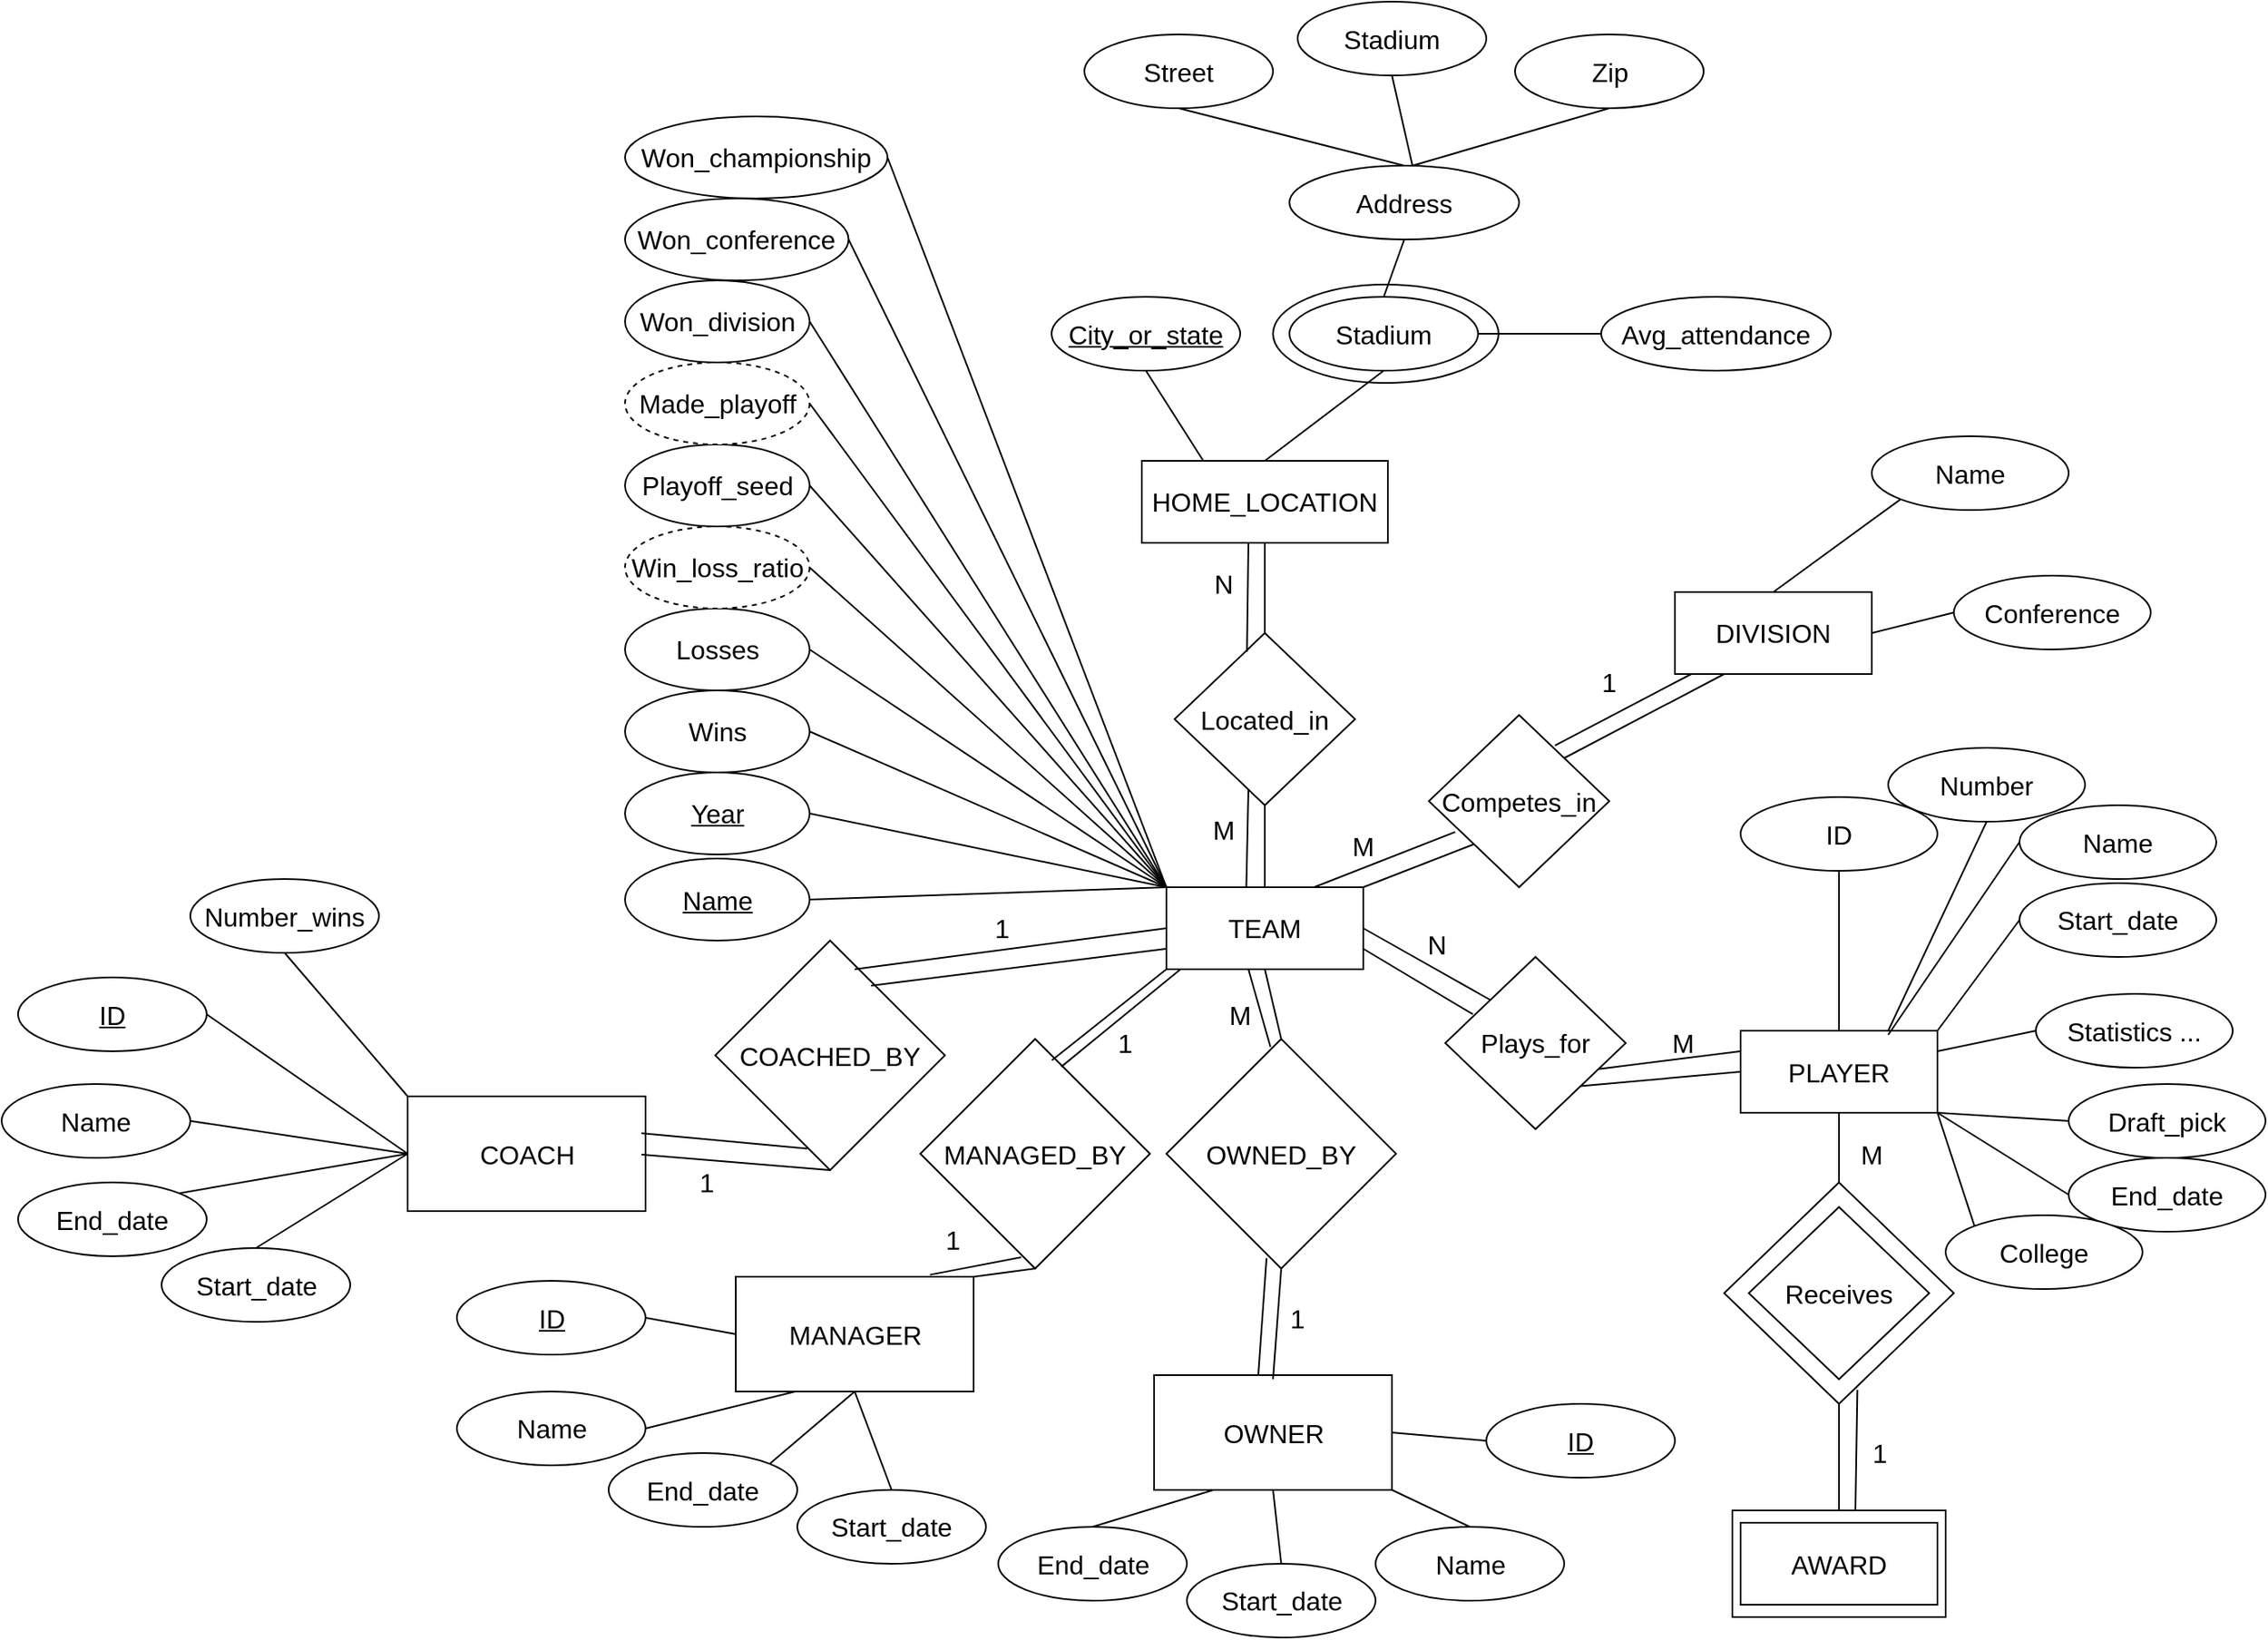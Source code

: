 <mxfile version="20.3.7" type="device"><diagram id="n9KQt6kkjrG5HjDPY_oK" name="Page-1"><mxGraphModel dx="2272" dy="1878" grid="1" gridSize="10" guides="1" tooltips="1" connect="1" arrows="1" fold="1" page="1" pageScale="1" pageWidth="850" pageHeight="1100" math="0" shadow="0"><root><mxCell id="0"/><mxCell id="1" parent="0"/><mxCell id="pK3gkvbiueadR3NNzkU--126" value="" style="ellipse;whiteSpace=wrap;html=1;fontSize=16;" vertex="1" parent="1"><mxGeometry x="355" y="-127.5" width="137.5" height="60" as="geometry"/></mxCell><mxCell id="pK3gkvbiueadR3NNzkU--79" value="MANAGER" style="rounded=0;whiteSpace=wrap;html=1;fontSize=16;" vertex="1" parent="1"><mxGeometry x="27.5" y="477.5" width="145" height="70" as="geometry"/></mxCell><mxCell id="pK3gkvbiueadR3NNzkU--80" value="COACH" style="rounded=0;whiteSpace=wrap;html=1;fontSize=16;" vertex="1" parent="1"><mxGeometry x="-172.5" y="367.5" width="145" height="70" as="geometry"/></mxCell><mxCell id="pK3gkvbiueadR3NNzkU--78" value="COACHED_BY" style="rhombus;whiteSpace=wrap;html=1;fontSize=16;" vertex="1" parent="1"><mxGeometry x="15" y="272.5" width="140" height="140" as="geometry"/></mxCell><mxCell id="pK3gkvbiueadR3NNzkU--77" value="MANAGED_BY" style="rhombus;whiteSpace=wrap;html=1;fontSize=16;" vertex="1" parent="1"><mxGeometry x="140" y="332.5" width="140" height="140" as="geometry"/></mxCell><mxCell id="pK3gkvbiueadR3NNzkU--76" value="OWNED_BY" style="rhombus;whiteSpace=wrap;html=1;fontSize=16;" vertex="1" parent="1"><mxGeometry x="290" y="332.5" width="140" height="140" as="geometry"/></mxCell><mxCell id="pK3gkvbiueadR3NNzkU--75" value="OWNER" style="rounded=0;whiteSpace=wrap;html=1;fontSize=16;" vertex="1" parent="1"><mxGeometry x="282.5" y="537.5" width="145" height="70" as="geometry"/></mxCell><mxCell id="pK3gkvbiueadR3NNzkU--24" value="" style="rounded=0;whiteSpace=wrap;html=1;fontSize=16;" vertex="1" parent="1"><mxGeometry x="635" y="620" width="130" height="65" as="geometry"/></mxCell><mxCell id="pK3gkvbiueadR3NNzkU--23" value="" style="rhombus;whiteSpace=wrap;html=1;fontSize=16;" vertex="1" parent="1"><mxGeometry x="630" y="420" width="140" height="135" as="geometry"/></mxCell><mxCell id="pK3gkvbiueadR3NNzkU--1" value="&lt;font style=&quot;font-size: 16px;&quot;&gt;TEAM&lt;/font&gt;" style="rounded=0;whiteSpace=wrap;html=1;" vertex="1" parent="1"><mxGeometry x="290" y="240" width="120" height="50" as="geometry"/></mxCell><mxCell id="pK3gkvbiueadR3NNzkU--6" value="&lt;font style=&quot;font-size: 16px;&quot;&gt;HOME_LOCATION&lt;br&gt;&lt;/font&gt;" style="rounded=0;whiteSpace=wrap;html=1;" vertex="1" parent="1"><mxGeometry x="275" y="-20" width="150" height="50" as="geometry"/></mxCell><mxCell id="pK3gkvbiueadR3NNzkU--9" value="&lt;font style=&quot;font-size: 16px;&quot;&gt;DIVISION&lt;/font&gt;" style="rounded=0;whiteSpace=wrap;html=1;" vertex="1" parent="1"><mxGeometry x="600" y="60" width="120" height="50" as="geometry"/></mxCell><mxCell id="pK3gkvbiueadR3NNzkU--10" value="&lt;font style=&quot;font-size: 16px;&quot;&gt;PLAYER&lt;/font&gt;" style="rounded=0;whiteSpace=wrap;html=1;" vertex="1" parent="1"><mxGeometry x="640" y="327.5" width="120" height="50" as="geometry"/></mxCell><mxCell id="pK3gkvbiueadR3NNzkU--14" value="Located_in" style="rhombus;whiteSpace=wrap;html=1;fontSize=16;" vertex="1" parent="1"><mxGeometry x="295" y="85" width="110" height="105" as="geometry"/></mxCell><mxCell id="pK3gkvbiueadR3NNzkU--15" value="Competes_in" style="rhombus;whiteSpace=wrap;html=1;fontSize=16;" vertex="1" parent="1"><mxGeometry x="450" y="135" width="110" height="105" as="geometry"/></mxCell><mxCell id="pK3gkvbiueadR3NNzkU--16" value="Plays_for" style="rhombus;whiteSpace=wrap;html=1;fontSize=16;" vertex="1" parent="1"><mxGeometry x="460" y="282.5" width="110" height="105" as="geometry"/></mxCell><mxCell id="pK3gkvbiueadR3NNzkU--18" value="&lt;font style=&quot;font-size: 16px;&quot;&gt;AWARD&lt;/font&gt;" style="rounded=0;whiteSpace=wrap;html=1;" vertex="1" parent="1"><mxGeometry x="640" y="627.5" width="120" height="50" as="geometry"/></mxCell><mxCell id="pK3gkvbiueadR3NNzkU--22" value="Receives" style="rhombus;whiteSpace=wrap;html=1;fontSize=16;" vertex="1" parent="1"><mxGeometry x="645" y="435" width="110" height="105" as="geometry"/></mxCell><mxCell id="pK3gkvbiueadR3NNzkU--25" value="" style="endArrow=none;html=1;rounded=0;fontSize=16;entryX=0.5;entryY=1;entryDx=0;entryDy=0;exitX=0.5;exitY=0;exitDx=0;exitDy=0;" edge="1" parent="1" source="pK3gkvbiueadR3NNzkU--1" target="pK3gkvbiueadR3NNzkU--14"><mxGeometry width="50" height="50" relative="1" as="geometry"><mxPoint x="230" y="290" as="sourcePoint"/><mxPoint x="280" y="240" as="targetPoint"/></mxGeometry></mxCell><mxCell id="pK3gkvbiueadR3NNzkU--26" value="" style="endArrow=none;html=1;rounded=0;fontSize=16;entryX=0.5;entryY=1;entryDx=0;entryDy=0;exitX=0.5;exitY=0;exitDx=0;exitDy=0;" edge="1" parent="1" source="pK3gkvbiueadR3NNzkU--14" target="pK3gkvbiueadR3NNzkU--6"><mxGeometry width="50" height="50" relative="1" as="geometry"><mxPoint x="230" y="290" as="sourcePoint"/><mxPoint x="280" y="240" as="targetPoint"/></mxGeometry></mxCell><mxCell id="pK3gkvbiueadR3NNzkU--27" value="" style="endArrow=none;html=1;rounded=0;fontSize=16;exitX=0.406;exitY=0.005;exitDx=0;exitDy=0;exitPerimeter=0;" edge="1" parent="1" source="pK3gkvbiueadR3NNzkU--1"><mxGeometry width="50" height="50" relative="1" as="geometry"><mxPoint x="290" y="230" as="sourcePoint"/><mxPoint x="340" y="180" as="targetPoint"/></mxGeometry></mxCell><mxCell id="pK3gkvbiueadR3NNzkU--29" value="" style="endArrow=none;html=1;rounded=0;fontSize=16;exitX=0.401;exitY=0.108;exitDx=0;exitDy=0;exitPerimeter=0;" edge="1" parent="1" source="pK3gkvbiueadR3NNzkU--14"><mxGeometry width="50" height="50" relative="1" as="geometry"><mxPoint x="290" y="80" as="sourcePoint"/><mxPoint x="340" y="30" as="targetPoint"/></mxGeometry></mxCell><mxCell id="pK3gkvbiueadR3NNzkU--30" value="" style="endArrow=none;html=1;rounded=0;fontSize=16;entryX=0.5;entryY=1;entryDx=0;entryDy=0;exitX=0.5;exitY=0;exitDx=0;exitDy=0;" edge="1" parent="1" source="pK3gkvbiueadR3NNzkU--76" target="pK3gkvbiueadR3NNzkU--1"><mxGeometry width="50" height="50" relative="1" as="geometry"><mxPoint x="310" y="320" as="sourcePoint"/><mxPoint x="400" y="280" as="targetPoint"/></mxGeometry></mxCell><mxCell id="pK3gkvbiueadR3NNzkU--31" value="" style="endArrow=none;html=1;rounded=0;fontSize=16;entryX=0.5;entryY=1;entryDx=0;entryDy=0;" edge="1" parent="1" target="pK3gkvbiueadR3NNzkU--76"><mxGeometry width="50" height="50" relative="1" as="geometry"><mxPoint x="355" y="540" as="sourcePoint"/><mxPoint x="460" y="520" as="targetPoint"/></mxGeometry></mxCell><mxCell id="pK3gkvbiueadR3NNzkU--32" value="M" style="text;html=1;strokeColor=none;fillColor=none;align=center;verticalAlign=middle;whiteSpace=wrap;rounded=0;fontSize=16;" vertex="1" parent="1"><mxGeometry x="295" y="190" width="60" height="30" as="geometry"/></mxCell><mxCell id="pK3gkvbiueadR3NNzkU--33" value="N" style="text;html=1;strokeColor=none;fillColor=none;align=center;verticalAlign=middle;whiteSpace=wrap;rounded=0;fontSize=16;" vertex="1" parent="1"><mxGeometry x="295" y="40" width="60" height="30" as="geometry"/></mxCell><mxCell id="pK3gkvbiueadR3NNzkU--34" value="" style="endArrow=none;html=1;rounded=0;fontSize=16;exitX=0.453;exitY=0.035;exitDx=0;exitDy=0;exitPerimeter=0;" edge="1" parent="1" source="pK3gkvbiueadR3NNzkU--76"><mxGeometry width="50" height="50" relative="1" as="geometry"><mxPoint x="350" y="360" as="sourcePoint"/><mxPoint x="340" y="290" as="targetPoint"/></mxGeometry></mxCell><mxCell id="pK3gkvbiueadR3NNzkU--35" value="" style="endArrow=none;html=1;rounded=0;fontSize=16;exitX=0.438;exitY=-0.001;exitDx=0;exitDy=0;exitPerimeter=0;entryX=0.436;entryY=0.955;entryDx=0;entryDy=0;entryPerimeter=0;" edge="1" parent="1" source="pK3gkvbiueadR3NNzkU--75" target="pK3gkvbiueadR3NNzkU--76"><mxGeometry width="50" height="50" relative="1" as="geometry"><mxPoint x="310" y="360" as="sourcePoint"/><mxPoint x="360" y="310" as="targetPoint"/></mxGeometry></mxCell><mxCell id="pK3gkvbiueadR3NNzkU--36" value="1" style="text;html=1;strokeColor=none;fillColor=none;align=center;verticalAlign=middle;whiteSpace=wrap;rounded=0;fontSize=16;" vertex="1" parent="1"><mxGeometry x="340" y="487.5" width="60" height="30" as="geometry"/></mxCell><mxCell id="pK3gkvbiueadR3NNzkU--37" value="M" style="text;html=1;strokeColor=none;fillColor=none;align=center;verticalAlign=middle;whiteSpace=wrap;rounded=0;fontSize=16;" vertex="1" parent="1"><mxGeometry x="305" y="302.5" width="60" height="30" as="geometry"/></mxCell><mxCell id="pK3gkvbiueadR3NNzkU--38" value="" style="endArrow=none;html=1;rounded=0;fontSize=16;entryX=0;entryY=1;entryDx=0;entryDy=0;exitX=0.573;exitY=0.093;exitDx=0;exitDy=0;exitPerimeter=0;" edge="1" parent="1" source="pK3gkvbiueadR3NNzkU--77" target="pK3gkvbiueadR3NNzkU--1"><mxGeometry width="50" height="50" relative="1" as="geometry"><mxPoint x="230" y="340" as="sourcePoint"/><mxPoint x="350" y="310" as="targetPoint"/></mxGeometry></mxCell><mxCell id="pK3gkvbiueadR3NNzkU--39" value="" style="endArrow=none;html=1;rounded=0;fontSize=16;entryX=0.5;entryY=1;entryDx=0;entryDy=0;exitX=1;exitY=0;exitDx=0;exitDy=0;" edge="1" parent="1" source="pK3gkvbiueadR3NNzkU--79" target="pK3gkvbiueadR3NNzkU--77"><mxGeometry width="50" height="50" relative="1" as="geometry"><mxPoint x="160" y="480" as="sourcePoint"/><mxPoint x="340" y="310" as="targetPoint"/></mxGeometry></mxCell><mxCell id="pK3gkvbiueadR3NNzkU--40" value="" style="endArrow=none;html=1;rounded=0;fontSize=16;exitX=0.885;exitY=-0.017;exitDx=0;exitDy=0;exitPerimeter=0;entryX=0.439;entryY=0.951;entryDx=0;entryDy=0;entryPerimeter=0;" edge="1" parent="1" target="pK3gkvbiueadR3NNzkU--77"><mxGeometry width="50" height="50" relative="1" as="geometry"><mxPoint x="145.825" y="476.31" as="sourcePoint"/><mxPoint x="340" y="310" as="targetPoint"/></mxGeometry></mxCell><mxCell id="pK3gkvbiueadR3NNzkU--42" value="1" style="text;html=1;strokeColor=none;fillColor=none;align=center;verticalAlign=middle;whiteSpace=wrap;rounded=0;fontSize=16;" vertex="1" parent="1"><mxGeometry x="130" y="440" width="60" height="30" as="geometry"/></mxCell><mxCell id="pK3gkvbiueadR3NNzkU--43" value="1" style="text;html=1;strokeColor=none;fillColor=none;align=center;verticalAlign=middle;whiteSpace=wrap;rounded=0;fontSize=16;" vertex="1" parent="1"><mxGeometry x="235" y="320" width="60" height="30" as="geometry"/></mxCell><mxCell id="pK3gkvbiueadR3NNzkU--45" value="" style="endArrow=none;html=1;rounded=0;fontSize=16;entryX=0;entryY=0.5;entryDx=0;entryDy=0;" edge="1" parent="1" target="pK3gkvbiueadR3NNzkU--1"><mxGeometry width="50" height="50" relative="1" as="geometry"><mxPoint x="100" y="290" as="sourcePoint"/><mxPoint x="350" y="310" as="targetPoint"/></mxGeometry></mxCell><mxCell id="pK3gkvbiueadR3NNzkU--46" value="" style="endArrow=none;html=1;rounded=0;fontSize=16;entryX=0.5;entryY=1;entryDx=0;entryDy=0;" edge="1" parent="1" target="pK3gkvbiueadR3NNzkU--78"><mxGeometry width="50" height="50" relative="1" as="geometry"><mxPoint x="-30" y="403" as="sourcePoint"/><mxPoint x="350" y="310" as="targetPoint"/></mxGeometry></mxCell><mxCell id="pK3gkvbiueadR3NNzkU--47" value="1" style="text;html=1;strokeColor=none;fillColor=none;align=center;verticalAlign=middle;whiteSpace=wrap;rounded=0;fontSize=16;" vertex="1" parent="1"><mxGeometry x="160" y="250" width="60" height="30" as="geometry"/></mxCell><mxCell id="pK3gkvbiueadR3NNzkU--48" value="1" style="text;html=1;strokeColor=none;fillColor=none;align=center;verticalAlign=middle;whiteSpace=wrap;rounded=0;fontSize=16;" vertex="1" parent="1"><mxGeometry x="-20" y="405" width="60" height="30" as="geometry"/></mxCell><mxCell id="pK3gkvbiueadR3NNzkU--49" value="" style="endArrow=none;html=1;rounded=0;fontSize=16;entryX=0.401;entryY=0.906;entryDx=0;entryDy=0;entryPerimeter=0;" edge="1" parent="1" target="pK3gkvbiueadR3NNzkU--78"><mxGeometry width="50" height="50" relative="1" as="geometry"><mxPoint x="-30" y="390" as="sourcePoint"/><mxPoint x="350" y="310" as="targetPoint"/></mxGeometry></mxCell><mxCell id="pK3gkvbiueadR3NNzkU--50" value="" style="endArrow=none;html=1;rounded=0;fontSize=16;entryX=0;entryY=0.75;entryDx=0;entryDy=0;" edge="1" parent="1" target="pK3gkvbiueadR3NNzkU--1"><mxGeometry width="50" height="50" relative="1" as="geometry"><mxPoint x="110" y="300" as="sourcePoint"/><mxPoint x="350" y="310" as="targetPoint"/></mxGeometry></mxCell><mxCell id="pK3gkvbiueadR3NNzkU--51" value="" style="endArrow=none;html=1;rounded=0;fontSize=16;exitX=0.614;exitY=0.121;exitDx=0;exitDy=0;exitPerimeter=0;entryX=0.072;entryY=0.999;entryDx=0;entryDy=0;entryPerimeter=0;" edge="1" parent="1" source="pK3gkvbiueadR3NNzkU--77" target="pK3gkvbiueadR3NNzkU--1"><mxGeometry width="50" height="50" relative="1" as="geometry"><mxPoint x="290" y="340" as="sourcePoint"/><mxPoint x="340" y="290" as="targetPoint"/></mxGeometry></mxCell><mxCell id="pK3gkvbiueadR3NNzkU--53" value="" style="endArrow=none;html=1;rounded=0;fontSize=16;entryX=0;entryY=0;entryDx=0;entryDy=0;exitX=1;exitY=0.5;exitDx=0;exitDy=0;" edge="1" parent="1" source="pK3gkvbiueadR3NNzkU--1" target="pK3gkvbiueadR3NNzkU--16"><mxGeometry width="50" height="50" relative="1" as="geometry"><mxPoint x="380" y="280" as="sourcePoint"/><mxPoint x="430" y="230" as="targetPoint"/></mxGeometry></mxCell><mxCell id="pK3gkvbiueadR3NNzkU--54" value="" style="endArrow=none;html=1;rounded=0;fontSize=16;entryX=0;entryY=0.5;entryDx=0;entryDy=0;exitX=1;exitY=1;exitDx=0;exitDy=0;" edge="1" parent="1" source="pK3gkvbiueadR3NNzkU--16" target="pK3gkvbiueadR3NNzkU--10"><mxGeometry width="50" height="50" relative="1" as="geometry"><mxPoint x="380" y="280" as="sourcePoint"/><mxPoint x="430" y="230" as="targetPoint"/></mxGeometry></mxCell><mxCell id="pK3gkvbiueadR3NNzkU--55" value="" style="endArrow=none;html=1;rounded=0;fontSize=16;entryX=0;entryY=0.25;entryDx=0;entryDy=0;exitX=0.849;exitY=0.651;exitDx=0;exitDy=0;exitPerimeter=0;" edge="1" parent="1" source="pK3gkvbiueadR3NNzkU--16" target="pK3gkvbiueadR3NNzkU--10"><mxGeometry width="50" height="50" relative="1" as="geometry"><mxPoint x="380" y="280" as="sourcePoint"/><mxPoint x="430" y="230" as="targetPoint"/></mxGeometry></mxCell><mxCell id="pK3gkvbiueadR3NNzkU--56" value="" style="endArrow=none;html=1;rounded=0;fontSize=16;entryX=0.153;entryY=0.333;entryDx=0;entryDy=0;entryPerimeter=0;exitX=1;exitY=0.75;exitDx=0;exitDy=0;" edge="1" parent="1" source="pK3gkvbiueadR3NNzkU--1" target="pK3gkvbiueadR3NNzkU--16"><mxGeometry width="50" height="50" relative="1" as="geometry"><mxPoint x="390" y="320" as="sourcePoint"/><mxPoint x="440" y="270" as="targetPoint"/></mxGeometry></mxCell><mxCell id="pK3gkvbiueadR3NNzkU--57" value="M" style="text;html=1;strokeColor=none;fillColor=none;align=center;verticalAlign=middle;whiteSpace=wrap;rounded=0;fontSize=16;" vertex="1" parent="1"><mxGeometry x="575" y="320" width="60" height="30" as="geometry"/></mxCell><mxCell id="pK3gkvbiueadR3NNzkU--58" value="N" style="text;html=1;strokeColor=none;fillColor=none;align=center;verticalAlign=middle;whiteSpace=wrap;rounded=0;fontSize=16;" vertex="1" parent="1"><mxGeometry x="425" y="260" width="60" height="30" as="geometry"/></mxCell><mxCell id="pK3gkvbiueadR3NNzkU--59" value="" style="endArrow=none;html=1;rounded=0;fontSize=16;entryX=0;entryY=1;entryDx=0;entryDy=0;exitX=1;exitY=0;exitDx=0;exitDy=0;" edge="1" parent="1" source="pK3gkvbiueadR3NNzkU--1" target="pK3gkvbiueadR3NNzkU--15"><mxGeometry width="50" height="50" relative="1" as="geometry"><mxPoint x="390" y="320" as="sourcePoint"/><mxPoint x="440" y="270" as="targetPoint"/></mxGeometry></mxCell><mxCell id="pK3gkvbiueadR3NNzkU--60" value="" style="endArrow=none;html=1;rounded=0;fontSize=16;entryX=0.146;entryY=0.679;entryDx=0;entryDy=0;entryPerimeter=0;exitX=0.75;exitY=0;exitDx=0;exitDy=0;" edge="1" parent="1" source="pK3gkvbiueadR3NNzkU--1" target="pK3gkvbiueadR3NNzkU--15"><mxGeometry width="50" height="50" relative="1" as="geometry"><mxPoint x="390" y="320" as="sourcePoint"/><mxPoint x="440" y="270" as="targetPoint"/></mxGeometry></mxCell><mxCell id="pK3gkvbiueadR3NNzkU--61" value="" style="endArrow=none;html=1;rounded=0;fontSize=16;entryX=0.25;entryY=1;entryDx=0;entryDy=0;exitX=1;exitY=0;exitDx=0;exitDy=0;" edge="1" parent="1" source="pK3gkvbiueadR3NNzkU--15" target="pK3gkvbiueadR3NNzkU--9"><mxGeometry width="50" height="50" relative="1" as="geometry"><mxPoint x="390" y="320" as="sourcePoint"/><mxPoint x="440" y="270" as="targetPoint"/></mxGeometry></mxCell><mxCell id="pK3gkvbiueadR3NNzkU--62" value="" style="endArrow=none;html=1;rounded=0;fontSize=16;exitX=0.699;exitY=0.177;exitDx=0;exitDy=0;exitPerimeter=0;" edge="1" parent="1" source="pK3gkvbiueadR3NNzkU--15"><mxGeometry width="50" height="50" relative="1" as="geometry"><mxPoint x="520" y="150" as="sourcePoint"/><mxPoint x="610" y="110" as="targetPoint"/></mxGeometry></mxCell><mxCell id="pK3gkvbiueadR3NNzkU--63" value="" style="endArrow=none;html=1;rounded=0;fontSize=16;entryX=0.5;entryY=0;entryDx=0;entryDy=0;exitX=0.5;exitY=1;exitDx=0;exitDy=0;" edge="1" parent="1" source="pK3gkvbiueadR3NNzkU--23" target="pK3gkvbiueadR3NNzkU--24"><mxGeometry width="50" height="50" relative="1" as="geometry"><mxPoint x="350" y="350" as="sourcePoint"/><mxPoint x="400" y="300" as="targetPoint"/></mxGeometry></mxCell><mxCell id="pK3gkvbiueadR3NNzkU--64" value="" style="endArrow=none;html=1;rounded=0;fontSize=16;entryX=0.5;entryY=0;entryDx=0;entryDy=0;exitX=0.58;exitY=0.937;exitDx=0;exitDy=0;exitPerimeter=0;" edge="1" parent="1" source="pK3gkvbiueadR3NNzkU--23"><mxGeometry width="50" height="50" relative="1" as="geometry"><mxPoint x="710" y="555" as="sourcePoint"/><mxPoint x="710" y="620" as="targetPoint"/></mxGeometry></mxCell><mxCell id="pK3gkvbiueadR3NNzkU--65" value="" style="endArrow=none;html=1;rounded=0;fontSize=16;entryX=0.5;entryY=1;entryDx=0;entryDy=0;exitX=0.5;exitY=0;exitDx=0;exitDy=0;" edge="1" parent="1" source="pK3gkvbiueadR3NNzkU--23" target="pK3gkvbiueadR3NNzkU--10"><mxGeometry width="50" height="50" relative="1" as="geometry"><mxPoint x="510" y="470" as="sourcePoint"/><mxPoint x="560" y="420" as="targetPoint"/></mxGeometry></mxCell><mxCell id="pK3gkvbiueadR3NNzkU--67" value="1" style="text;html=1;strokeColor=none;fillColor=none;align=center;verticalAlign=middle;whiteSpace=wrap;rounded=0;fontSize=16;" vertex="1" parent="1"><mxGeometry x="530" y="100" width="60" height="30" as="geometry"/></mxCell><mxCell id="pK3gkvbiueadR3NNzkU--69" value="M" style="text;html=1;strokeColor=none;fillColor=none;align=center;verticalAlign=middle;whiteSpace=wrap;rounded=0;fontSize=16;" vertex="1" parent="1"><mxGeometry x="380" y="200" width="60" height="30" as="geometry"/></mxCell><mxCell id="pK3gkvbiueadR3NNzkU--70" value="M" style="text;html=1;strokeColor=none;fillColor=none;align=center;verticalAlign=middle;whiteSpace=wrap;rounded=0;fontSize=16;" vertex="1" parent="1"><mxGeometry x="690" y="387.5" width="60" height="30" as="geometry"/></mxCell><mxCell id="pK3gkvbiueadR3NNzkU--71" value="1" style="text;html=1;strokeColor=none;fillColor=none;align=center;verticalAlign=middle;whiteSpace=wrap;rounded=0;fontSize=16;" vertex="1" parent="1"><mxGeometry x="695" y="570" width="60" height="30" as="geometry"/></mxCell><mxCell id="pK3gkvbiueadR3NNzkU--72" value="Name" style="ellipse;whiteSpace=wrap;html=1;fontSize=16;" vertex="1" parent="1"><mxGeometry x="417.5" y="630" width="115" height="45" as="geometry"/></mxCell><mxCell id="pK3gkvbiueadR3NNzkU--73" value="Start_date" style="ellipse;whiteSpace=wrap;html=1;fontSize=16;" vertex="1" parent="1"><mxGeometry x="302.5" y="652.5" width="115" height="45" as="geometry"/></mxCell><mxCell id="pK3gkvbiueadR3NNzkU--74" value="End_date" style="ellipse;whiteSpace=wrap;html=1;fontSize=16;" vertex="1" parent="1"><mxGeometry x="187.5" y="630" width="115" height="45" as="geometry"/></mxCell><mxCell id="pK3gkvbiueadR3NNzkU--81" value="" style="endArrow=none;html=1;rounded=0;fontSize=16;exitX=0.5;exitY=0;exitDx=0;exitDy=0;entryX=1;entryY=1;entryDx=0;entryDy=0;" edge="1" parent="1" source="pK3gkvbiueadR3NNzkU--72" target="pK3gkvbiueadR3NNzkU--75"><mxGeometry width="50" height="50" relative="1" as="geometry"><mxPoint x="230" y="380" as="sourcePoint"/><mxPoint x="280" y="330" as="targetPoint"/></mxGeometry></mxCell><mxCell id="pK3gkvbiueadR3NNzkU--82" value="" style="endArrow=none;html=1;rounded=0;fontSize=16;entryX=0.5;entryY=0;entryDx=0;entryDy=0;exitX=0.5;exitY=1;exitDx=0;exitDy=0;" edge="1" parent="1" source="pK3gkvbiueadR3NNzkU--75" target="pK3gkvbiueadR3NNzkU--73"><mxGeometry width="50" height="50" relative="1" as="geometry"><mxPoint x="230" y="380" as="sourcePoint"/><mxPoint x="280" y="330" as="targetPoint"/></mxGeometry></mxCell><mxCell id="pK3gkvbiueadR3NNzkU--83" value="" style="endArrow=none;html=1;rounded=0;fontSize=16;exitX=0.5;exitY=0;exitDx=0;exitDy=0;entryX=0.25;entryY=1;entryDx=0;entryDy=0;" edge="1" parent="1" source="pK3gkvbiueadR3NNzkU--74" target="pK3gkvbiueadR3NNzkU--75"><mxGeometry width="50" height="50" relative="1" as="geometry"><mxPoint x="230" y="380" as="sourcePoint"/><mxPoint x="280" y="330" as="targetPoint"/></mxGeometry></mxCell><mxCell id="pK3gkvbiueadR3NNzkU--88" value="Name" style="ellipse;whiteSpace=wrap;html=1;fontSize=16;" vertex="1" parent="1"><mxGeometry x="-142.5" y="547.5" width="115" height="45" as="geometry"/></mxCell><mxCell id="pK3gkvbiueadR3NNzkU--90" value="Start_date" style="ellipse;whiteSpace=wrap;html=1;fontSize=16;" vertex="1" parent="1"><mxGeometry x="65" y="607.5" width="115" height="45" as="geometry"/></mxCell><mxCell id="pK3gkvbiueadR3NNzkU--91" value="End_date" style="ellipse;whiteSpace=wrap;html=1;fontSize=16;" vertex="1" parent="1"><mxGeometry x="-50" y="585" width="115" height="45" as="geometry"/></mxCell><mxCell id="pK3gkvbiueadR3NNzkU--92" value="" style="endArrow=none;html=1;rounded=0;fontSize=16;exitX=0.5;exitY=0;exitDx=0;exitDy=0;entryX=0.5;entryY=1;entryDx=0;entryDy=0;" edge="1" parent="1" source="pK3gkvbiueadR3NNzkU--90" target="pK3gkvbiueadR3NNzkU--79"><mxGeometry width="50" height="50" relative="1" as="geometry"><mxPoint x="130" y="460" as="sourcePoint"/><mxPoint x="180" y="410" as="targetPoint"/></mxGeometry></mxCell><mxCell id="pK3gkvbiueadR3NNzkU--93" value="" style="endArrow=none;html=1;rounded=0;fontSize=16;exitX=0.5;exitY=1;exitDx=0;exitDy=0;entryX=1;entryY=0;entryDx=0;entryDy=0;" edge="1" parent="1" source="pK3gkvbiueadR3NNzkU--79" target="pK3gkvbiueadR3NNzkU--91"><mxGeometry width="50" height="50" relative="1" as="geometry"><mxPoint x="132.5" y="617.5" as="sourcePoint"/><mxPoint x="110" y="557.5" as="targetPoint"/></mxGeometry></mxCell><mxCell id="pK3gkvbiueadR3NNzkU--94" value="" style="endArrow=none;html=1;rounded=0;fontSize=16;exitX=0.25;exitY=1;exitDx=0;exitDy=0;entryX=1;entryY=0.5;entryDx=0;entryDy=0;" edge="1" parent="1" source="pK3gkvbiueadR3NNzkU--79" target="pK3gkvbiueadR3NNzkU--88"><mxGeometry width="50" height="50" relative="1" as="geometry"><mxPoint x="110" y="557.5" as="sourcePoint"/><mxPoint x="59.014" y="601.932" as="targetPoint"/></mxGeometry></mxCell><mxCell id="pK3gkvbiueadR3NNzkU--95" value="&lt;u&gt;ID&lt;/u&gt;" style="ellipse;whiteSpace=wrap;html=1;fontSize=16;" vertex="1" parent="1"><mxGeometry x="485" y="555" width="115" height="45" as="geometry"/></mxCell><mxCell id="pK3gkvbiueadR3NNzkU--96" value="" style="endArrow=none;html=1;rounded=0;fontSize=16;entryX=0;entryY=0.5;entryDx=0;entryDy=0;exitX=1;exitY=0.5;exitDx=0;exitDy=0;" edge="1" parent="1" source="pK3gkvbiueadR3NNzkU--75" target="pK3gkvbiueadR3NNzkU--95"><mxGeometry width="50" height="50" relative="1" as="geometry"><mxPoint x="190" y="480" as="sourcePoint"/><mxPoint x="240" y="430" as="targetPoint"/></mxGeometry></mxCell><mxCell id="pK3gkvbiueadR3NNzkU--97" value="&lt;u&gt;ID&lt;/u&gt;" style="ellipse;whiteSpace=wrap;html=1;fontSize=16;" vertex="1" parent="1"><mxGeometry x="-142.5" y="480" width="115" height="45" as="geometry"/></mxCell><mxCell id="pK3gkvbiueadR3NNzkU--98" value="" style="endArrow=none;html=1;rounded=0;fontSize=16;exitX=1;exitY=0.5;exitDx=0;exitDy=0;entryX=0;entryY=0.5;entryDx=0;entryDy=0;" edge="1" parent="1" source="pK3gkvbiueadR3NNzkU--97" target="pK3gkvbiueadR3NNzkU--79"><mxGeometry width="50" height="50" relative="1" as="geometry"><mxPoint x="110" y="490" as="sourcePoint"/><mxPoint x="160" y="440" as="targetPoint"/></mxGeometry></mxCell><mxCell id="pK3gkvbiueadR3NNzkU--99" value="Name" style="ellipse;whiteSpace=wrap;html=1;fontSize=16;" vertex="1" parent="1"><mxGeometry x="-420" y="360" width="115" height="45" as="geometry"/></mxCell><mxCell id="pK3gkvbiueadR3NNzkU--101" value="Start_date" style="ellipse;whiteSpace=wrap;html=1;fontSize=16;" vertex="1" parent="1"><mxGeometry x="-322.5" y="460" width="115" height="45" as="geometry"/></mxCell><mxCell id="pK3gkvbiueadR3NNzkU--102" value="End_date" style="ellipse;whiteSpace=wrap;html=1;fontSize=16;" vertex="1" parent="1"><mxGeometry x="-410" y="420" width="115" height="45" as="geometry"/></mxCell><mxCell id="pK3gkvbiueadR3NNzkU--103" value="" style="endArrow=none;html=1;rounded=0;fontSize=16;exitX=0.5;exitY=0;exitDx=0;exitDy=0;entryX=0;entryY=0.5;entryDx=0;entryDy=0;" edge="1" parent="1" source="pK3gkvbiueadR3NNzkU--101" target="pK3gkvbiueadR3NNzkU--80"><mxGeometry width="50" height="50" relative="1" as="geometry"><mxPoint x="-257.5" y="232.5" as="sourcePoint"/><mxPoint x="-287.5" y="320" as="targetPoint"/></mxGeometry></mxCell><mxCell id="pK3gkvbiueadR3NNzkU--104" value="" style="endArrow=none;html=1;rounded=0;fontSize=16;exitX=0;exitY=0.5;exitDx=0;exitDy=0;entryX=1;entryY=0;entryDx=0;entryDy=0;" edge="1" parent="1" target="pK3gkvbiueadR3NNzkU--102" source="pK3gkvbiueadR3NNzkU--80"><mxGeometry width="50" height="50" relative="1" as="geometry"><mxPoint x="-287.5" y="320" as="sourcePoint"/><mxPoint x="-277.5" y="330" as="targetPoint"/></mxGeometry></mxCell><mxCell id="pK3gkvbiueadR3NNzkU--105" value="" style="endArrow=none;html=1;rounded=0;fontSize=16;exitX=0;exitY=0.5;exitDx=0;exitDy=0;entryX=1;entryY=0.5;entryDx=0;entryDy=0;" edge="1" parent="1" target="pK3gkvbiueadR3NNzkU--99" source="pK3gkvbiueadR3NNzkU--80"><mxGeometry width="50" height="50" relative="1" as="geometry"><mxPoint x="-323.75" y="320" as="sourcePoint"/><mxPoint x="-328.486" y="374.432" as="targetPoint"/></mxGeometry></mxCell><mxCell id="pK3gkvbiueadR3NNzkU--106" value="&lt;u&gt;ID&lt;/u&gt;" style="ellipse;whiteSpace=wrap;html=1;fontSize=16;" vertex="1" parent="1"><mxGeometry x="-410" y="295" width="115" height="45" as="geometry"/></mxCell><mxCell id="pK3gkvbiueadR3NNzkU--107" value="" style="endArrow=none;html=1;rounded=0;fontSize=16;entryX=1;entryY=0.5;entryDx=0;entryDy=0;exitX=0;exitY=0.5;exitDx=0;exitDy=0;" edge="1" parent="1" source="pK3gkvbiueadR3NNzkU--80" target="pK3gkvbiueadR3NNzkU--106"><mxGeometry width="50" height="50" relative="1" as="geometry"><mxPoint x="40" y="390" as="sourcePoint"/><mxPoint x="90" y="340" as="targetPoint"/></mxGeometry></mxCell><mxCell id="pK3gkvbiueadR3NNzkU--108" value="Number_wins" style="ellipse;whiteSpace=wrap;html=1;fontSize=16;" vertex="1" parent="1"><mxGeometry x="-305" y="235" width="115" height="45" as="geometry"/></mxCell><mxCell id="pK3gkvbiueadR3NNzkU--109" value="" style="endArrow=none;html=1;rounded=0;fontSize=16;entryX=0.5;entryY=1;entryDx=0;entryDy=0;exitX=0;exitY=0;exitDx=0;exitDy=0;" edge="1" parent="1" source="pK3gkvbiueadR3NNzkU--80" target="pK3gkvbiueadR3NNzkU--108"><mxGeometry width="50" height="50" relative="1" as="geometry"><mxPoint x="-130" y="350" as="sourcePoint"/><mxPoint x="270" y="380" as="targetPoint"/></mxGeometry></mxCell><mxCell id="pK3gkvbiueadR3NNzkU--110" value="" style="endArrow=none;html=1;rounded=0;fontSize=16;entryX=0.25;entryY=0;entryDx=0;entryDy=0;exitX=0.5;exitY=1;exitDx=0;exitDy=0;" edge="1" parent="1" source="pK3gkvbiueadR3NNzkU--112" target="pK3gkvbiueadR3NNzkU--6"><mxGeometry width="50" height="50" relative="1" as="geometry"><mxPoint x="280" y="-80" as="sourcePoint"/><mxPoint x="400" y="230" as="targetPoint"/></mxGeometry></mxCell><mxCell id="pK3gkvbiueadR3NNzkU--112" value="&lt;u&gt;City_or_state&lt;/u&gt;" style="ellipse;whiteSpace=wrap;html=1;fontSize=16;" vertex="1" parent="1"><mxGeometry x="220" y="-120" width="115" height="45" as="geometry"/></mxCell><mxCell id="pK3gkvbiueadR3NNzkU--113" value="Stadium" style="ellipse;whiteSpace=wrap;html=1;fontSize=16;" vertex="1" parent="1"><mxGeometry x="365" y="-120" width="115" height="45" as="geometry"/></mxCell><mxCell id="pK3gkvbiueadR3NNzkU--114" value="" style="endArrow=none;html=1;rounded=0;fontSize=16;entryX=0.5;entryY=1;entryDx=0;entryDy=0;exitX=0.5;exitY=0;exitDx=0;exitDy=0;" edge="1" parent="1" source="pK3gkvbiueadR3NNzkU--6" target="pK3gkvbiueadR3NNzkU--113"><mxGeometry width="50" height="50" relative="1" as="geometry"><mxPoint x="310" y="180" as="sourcePoint"/><mxPoint x="360" y="130" as="targetPoint"/></mxGeometry></mxCell><mxCell id="pK3gkvbiueadR3NNzkU--115" value="Avg_attendance" style="ellipse;whiteSpace=wrap;html=1;fontSize=16;" vertex="1" parent="1"><mxGeometry x="555" y="-120" width="140" height="45" as="geometry"/></mxCell><mxCell id="pK3gkvbiueadR3NNzkU--116" value="" style="endArrow=none;html=1;rounded=0;fontSize=16;entryX=0;entryY=0.5;entryDx=0;entryDy=0;exitX=1;exitY=0.5;exitDx=0;exitDy=0;" edge="1" parent="1" source="pK3gkvbiueadR3NNzkU--113" target="pK3gkvbiueadR3NNzkU--115"><mxGeometry width="50" height="50" relative="1" as="geometry"><mxPoint x="310" y="30" as="sourcePoint"/><mxPoint x="360" y="-20" as="targetPoint"/></mxGeometry></mxCell><mxCell id="pK3gkvbiueadR3NNzkU--117" value="Address" style="ellipse;whiteSpace=wrap;html=1;fontSize=16;" vertex="1" parent="1"><mxGeometry x="365" y="-200" width="140" height="45" as="geometry"/></mxCell><mxCell id="pK3gkvbiueadR3NNzkU--118" value="" style="endArrow=none;html=1;rounded=0;fontSize=16;entryX=0.5;entryY=1;entryDx=0;entryDy=0;exitX=0.5;exitY=0;exitDx=0;exitDy=0;" edge="1" parent="1" source="pK3gkvbiueadR3NNzkU--113" target="pK3gkvbiueadR3NNzkU--117"><mxGeometry width="50" height="50" relative="1" as="geometry"><mxPoint x="310" y="30" as="sourcePoint"/><mxPoint x="360" y="-20" as="targetPoint"/></mxGeometry></mxCell><mxCell id="pK3gkvbiueadR3NNzkU--119" value="Street" style="ellipse;whiteSpace=wrap;html=1;fontSize=16;" vertex="1" parent="1"><mxGeometry x="240" y="-280" width="115" height="45" as="geometry"/></mxCell><mxCell id="pK3gkvbiueadR3NNzkU--120" value="Stadium" style="ellipse;whiteSpace=wrap;html=1;fontSize=16;" vertex="1" parent="1"><mxGeometry x="370" y="-300" width="115" height="45" as="geometry"/></mxCell><mxCell id="pK3gkvbiueadR3NNzkU--121" value="Zip" style="ellipse;whiteSpace=wrap;html=1;fontSize=16;" vertex="1" parent="1"><mxGeometry x="502.5" y="-280" width="115" height="45" as="geometry"/></mxCell><mxCell id="pK3gkvbiueadR3NNzkU--122" value="" style="endArrow=none;html=1;rounded=0;fontSize=16;entryX=0.5;entryY=1;entryDx=0;entryDy=0;exitX=0.5;exitY=0;exitDx=0;exitDy=0;" edge="1" parent="1" source="pK3gkvbiueadR3NNzkU--117" target="pK3gkvbiueadR3NNzkU--119"><mxGeometry width="50" height="50" relative="1" as="geometry"><mxPoint x="310" y="30" as="sourcePoint"/><mxPoint x="360" y="-20" as="targetPoint"/></mxGeometry></mxCell><mxCell id="pK3gkvbiueadR3NNzkU--123" value="" style="endArrow=none;html=1;rounded=0;fontSize=16;entryX=0.5;entryY=1;entryDx=0;entryDy=0;" edge="1" parent="1" target="pK3gkvbiueadR3NNzkU--120"><mxGeometry width="50" height="50" relative="1" as="geometry"><mxPoint x="440" y="-200" as="sourcePoint"/><mxPoint x="307.5" y="-225" as="targetPoint"/></mxGeometry></mxCell><mxCell id="pK3gkvbiueadR3NNzkU--124" value="" style="endArrow=none;html=1;rounded=0;fontSize=16;entryX=0.5;entryY=1;entryDx=0;entryDy=0;" edge="1" parent="1" target="pK3gkvbiueadR3NNzkU--121"><mxGeometry width="50" height="50" relative="1" as="geometry"><mxPoint x="440" y="-200" as="sourcePoint"/><mxPoint x="437.5" y="-245" as="targetPoint"/></mxGeometry></mxCell><mxCell id="pK3gkvbiueadR3NNzkU--129" value="Name" style="ellipse;whiteSpace=wrap;html=1;fontSize=16;" vertex="1" parent="1"><mxGeometry x="720" y="-35" width="120" height="45" as="geometry"/></mxCell><mxCell id="pK3gkvbiueadR3NNzkU--130" value="Conference" style="ellipse;whiteSpace=wrap;html=1;fontSize=16;" vertex="1" parent="1"><mxGeometry x="770" y="50" width="120" height="45" as="geometry"/></mxCell><mxCell id="pK3gkvbiueadR3NNzkU--131" value="" style="endArrow=none;html=1;rounded=0;fontSize=16;entryX=0;entryY=0.5;entryDx=0;entryDy=0;exitX=1;exitY=0.5;exitDx=0;exitDy=0;" edge="1" parent="1" source="pK3gkvbiueadR3NNzkU--9" target="pK3gkvbiueadR3NNzkU--130"><mxGeometry width="50" height="50" relative="1" as="geometry"><mxPoint x="300" y="110" as="sourcePoint"/><mxPoint x="350" y="60" as="targetPoint"/></mxGeometry></mxCell><mxCell id="pK3gkvbiueadR3NNzkU--132" value="" style="endArrow=none;html=1;rounded=0;fontSize=16;entryX=0;entryY=1;entryDx=0;entryDy=0;exitX=0.5;exitY=0;exitDx=0;exitDy=0;" edge="1" parent="1" source="pK3gkvbiueadR3NNzkU--9" target="pK3gkvbiueadR3NNzkU--129"><mxGeometry width="50" height="50" relative="1" as="geometry"><mxPoint x="730" y="95" as="sourcePoint"/><mxPoint x="780" y="82.5" as="targetPoint"/></mxGeometry></mxCell><mxCell id="pK3gkvbiueadR3NNzkU--133" value="&lt;u&gt;Name&lt;/u&gt;" style="ellipse;whiteSpace=wrap;html=1;fontSize=16;" vertex="1" parent="1"><mxGeometry x="-40" y="222.5" width="112.5" height="50" as="geometry"/></mxCell><mxCell id="pK3gkvbiueadR3NNzkU--134" value="&lt;u&gt;Year&lt;/u&gt;" style="ellipse;whiteSpace=wrap;html=1;fontSize=16;" vertex="1" parent="1"><mxGeometry x="-40" y="170" width="112.5" height="50" as="geometry"/></mxCell><mxCell id="pK3gkvbiueadR3NNzkU--135" value="Wins" style="ellipse;whiteSpace=wrap;html=1;fontSize=16;" vertex="1" parent="1"><mxGeometry x="-40" y="120" width="112.5" height="50" as="geometry"/></mxCell><mxCell id="pK3gkvbiueadR3NNzkU--136" value="Losses" style="ellipse;whiteSpace=wrap;html=1;fontSize=16;" vertex="1" parent="1"><mxGeometry x="-40" y="70" width="112.5" height="50" as="geometry"/></mxCell><mxCell id="pK3gkvbiueadR3NNzkU--137" value="Win_loss_ratio" style="ellipse;whiteSpace=wrap;html=1;fontSize=16;dashed=1;" vertex="1" parent="1"><mxGeometry x="-40" y="20" width="112.5" height="50" as="geometry"/></mxCell><mxCell id="pK3gkvbiueadR3NNzkU--138" value="Playoff_seed" style="ellipse;whiteSpace=wrap;html=1;fontSize=16;" vertex="1" parent="1"><mxGeometry x="-40" y="-30" width="112.5" height="50" as="geometry"/></mxCell><mxCell id="pK3gkvbiueadR3NNzkU--139" value="Made_playoff" style="ellipse;whiteSpace=wrap;html=1;fontSize=16;dashed=1;" vertex="1" parent="1"><mxGeometry x="-40" y="-80" width="112.5" height="50" as="geometry"/></mxCell><mxCell id="pK3gkvbiueadR3NNzkU--140" value="Won_division" style="ellipse;whiteSpace=wrap;html=1;fontSize=16;" vertex="1" parent="1"><mxGeometry x="-40" y="-130" width="112.5" height="50" as="geometry"/></mxCell><mxCell id="pK3gkvbiueadR3NNzkU--141" value="Won_conference" style="ellipse;whiteSpace=wrap;html=1;fontSize=16;" vertex="1" parent="1"><mxGeometry x="-40" y="-180" width="136.25" height="50" as="geometry"/></mxCell><mxCell id="pK3gkvbiueadR3NNzkU--142" value="Won_championship" style="ellipse;whiteSpace=wrap;html=1;fontSize=16;" vertex="1" parent="1"><mxGeometry x="-40" y="-230" width="160" height="50" as="geometry"/></mxCell><mxCell id="pK3gkvbiueadR3NNzkU--143" value="" style="endArrow=none;html=1;rounded=0;fontSize=16;exitX=1;exitY=0.5;exitDx=0;exitDy=0;entryX=0;entryY=0;entryDx=0;entryDy=0;" edge="1" parent="1" source="pK3gkvbiueadR3NNzkU--133" target="pK3gkvbiueadR3NNzkU--1"><mxGeometry width="50" height="50" relative="1" as="geometry"><mxPoint x="250" y="130" as="sourcePoint"/><mxPoint x="300" y="80" as="targetPoint"/></mxGeometry></mxCell><mxCell id="pK3gkvbiueadR3NNzkU--144" value="" style="endArrow=none;html=1;rounded=0;fontSize=16;exitX=0;exitY=0;exitDx=0;exitDy=0;entryX=1;entryY=0.5;entryDx=0;entryDy=0;" edge="1" parent="1" source="pK3gkvbiueadR3NNzkU--1" target="pK3gkvbiueadR3NNzkU--134"><mxGeometry width="50" height="50" relative="1" as="geometry"><mxPoint x="82.5" y="257.5" as="sourcePoint"/><mxPoint x="300" y="250" as="targetPoint"/></mxGeometry></mxCell><mxCell id="pK3gkvbiueadR3NNzkU--145" value="" style="endArrow=none;html=1;rounded=0;fontSize=16;exitX=0;exitY=0;exitDx=0;exitDy=0;entryX=1;entryY=0.5;entryDx=0;entryDy=0;" edge="1" parent="1" source="pK3gkvbiueadR3NNzkU--1" target="pK3gkvbiueadR3NNzkU--135"><mxGeometry width="50" height="50" relative="1" as="geometry"><mxPoint x="300" y="250" as="sourcePoint"/><mxPoint x="82.5" y="205" as="targetPoint"/></mxGeometry></mxCell><mxCell id="pK3gkvbiueadR3NNzkU--146" value="" style="endArrow=none;html=1;rounded=0;fontSize=16;exitX=0;exitY=0;exitDx=0;exitDy=0;entryX=1;entryY=0.5;entryDx=0;entryDy=0;" edge="1" parent="1" source="pK3gkvbiueadR3NNzkU--1" target="pK3gkvbiueadR3NNzkU--136"><mxGeometry width="50" height="50" relative="1" as="geometry"><mxPoint x="300" y="250" as="sourcePoint"/><mxPoint x="82.5" y="155" as="targetPoint"/></mxGeometry></mxCell><mxCell id="pK3gkvbiueadR3NNzkU--147" value="" style="endArrow=none;html=1;rounded=0;fontSize=16;exitX=0;exitY=0;exitDx=0;exitDy=0;entryX=1;entryY=0.5;entryDx=0;entryDy=0;" edge="1" parent="1" source="pK3gkvbiueadR3NNzkU--1" target="pK3gkvbiueadR3NNzkU--137"><mxGeometry width="50" height="50" relative="1" as="geometry"><mxPoint x="300" y="250" as="sourcePoint"/><mxPoint x="82.5" y="105" as="targetPoint"/></mxGeometry></mxCell><mxCell id="pK3gkvbiueadR3NNzkU--148" value="" style="endArrow=none;html=1;rounded=0;fontSize=16;exitX=0;exitY=0;exitDx=0;exitDy=0;entryX=1;entryY=0.5;entryDx=0;entryDy=0;" edge="1" parent="1" source="pK3gkvbiueadR3NNzkU--1" target="pK3gkvbiueadR3NNzkU--138"><mxGeometry width="50" height="50" relative="1" as="geometry"><mxPoint x="300" y="250" as="sourcePoint"/><mxPoint x="82.5" y="55" as="targetPoint"/></mxGeometry></mxCell><mxCell id="pK3gkvbiueadR3NNzkU--149" value="" style="endArrow=none;html=1;rounded=0;fontSize=16;exitX=0;exitY=0;exitDx=0;exitDy=0;entryX=1;entryY=0.5;entryDx=0;entryDy=0;" edge="1" parent="1" source="pK3gkvbiueadR3NNzkU--1" target="pK3gkvbiueadR3NNzkU--139"><mxGeometry width="50" height="50" relative="1" as="geometry"><mxPoint x="300" y="250" as="sourcePoint"/><mxPoint x="82.5" y="5" as="targetPoint"/></mxGeometry></mxCell><mxCell id="pK3gkvbiueadR3NNzkU--150" value="" style="endArrow=none;html=1;rounded=0;fontSize=16;exitX=0;exitY=0;exitDx=0;exitDy=0;entryX=1;entryY=0.5;entryDx=0;entryDy=0;" edge="1" parent="1" source="pK3gkvbiueadR3NNzkU--1" target="pK3gkvbiueadR3NNzkU--140"><mxGeometry width="50" height="50" relative="1" as="geometry"><mxPoint x="300" y="250" as="sourcePoint"/><mxPoint x="82.5" y="-45" as="targetPoint"/></mxGeometry></mxCell><mxCell id="pK3gkvbiueadR3NNzkU--151" value="" style="endArrow=none;html=1;rounded=0;fontSize=16;exitX=0;exitY=0;exitDx=0;exitDy=0;entryX=1;entryY=0.5;entryDx=0;entryDy=0;" edge="1" parent="1" source="pK3gkvbiueadR3NNzkU--1" target="pK3gkvbiueadR3NNzkU--141"><mxGeometry width="50" height="50" relative="1" as="geometry"><mxPoint x="300" y="250" as="sourcePoint"/><mxPoint x="82.5" y="-95" as="targetPoint"/></mxGeometry></mxCell><mxCell id="pK3gkvbiueadR3NNzkU--152" value="" style="endArrow=none;html=1;rounded=0;fontSize=16;entryX=1;entryY=0.5;entryDx=0;entryDy=0;" edge="1" parent="1" target="pK3gkvbiueadR3NNzkU--142"><mxGeometry width="50" height="50" relative="1" as="geometry"><mxPoint x="290" y="240" as="sourcePoint"/><mxPoint x="106.25" y="-145" as="targetPoint"/></mxGeometry></mxCell><mxCell id="pK3gkvbiueadR3NNzkU--153" value="ID" style="ellipse;whiteSpace=wrap;html=1;fontSize=16;" vertex="1" parent="1"><mxGeometry x="640" y="185" width="120" height="45" as="geometry"/></mxCell><mxCell id="pK3gkvbiueadR3NNzkU--154" value="Name" style="ellipse;whiteSpace=wrap;html=1;fontSize=16;" vertex="1" parent="1"><mxGeometry x="810" y="190" width="120" height="45" as="geometry"/></mxCell><mxCell id="pK3gkvbiueadR3NNzkU--155" value="Number" style="ellipse;whiteSpace=wrap;html=1;fontSize=16;" vertex="1" parent="1"><mxGeometry x="730" y="155" width="120" height="45" as="geometry"/></mxCell><mxCell id="pK3gkvbiueadR3NNzkU--156" value="Start_date" style="ellipse;whiteSpace=wrap;html=1;fontSize=16;" vertex="1" parent="1"><mxGeometry x="810" y="237.5" width="120" height="45" as="geometry"/></mxCell><mxCell id="pK3gkvbiueadR3NNzkU--158" value="End_date" style="ellipse;whiteSpace=wrap;html=1;fontSize=16;" vertex="1" parent="1"><mxGeometry x="840" y="405" width="120" height="45" as="geometry"/></mxCell><mxCell id="pK3gkvbiueadR3NNzkU--159" value="Draft_pick" style="ellipse;whiteSpace=wrap;html=1;fontSize=16;" vertex="1" parent="1"><mxGeometry x="840" y="360" width="120" height="45" as="geometry"/></mxCell><mxCell id="pK3gkvbiueadR3NNzkU--161" value="" style="endArrow=none;html=1;rounded=0;fontSize=16;entryX=0.5;entryY=1;entryDx=0;entryDy=0;exitX=0.5;exitY=0;exitDx=0;exitDy=0;" edge="1" parent="1" source="pK3gkvbiueadR3NNzkU--10" target="pK3gkvbiueadR3NNzkU--153"><mxGeometry width="50" height="50" relative="1" as="geometry"><mxPoint x="800" y="360" as="sourcePoint"/><mxPoint x="850" y="310" as="targetPoint"/></mxGeometry></mxCell><mxCell id="pK3gkvbiueadR3NNzkU--162" value="College" style="ellipse;whiteSpace=wrap;html=1;fontSize=16;" vertex="1" parent="1"><mxGeometry x="765" y="440" width="120" height="45" as="geometry"/></mxCell><mxCell id="pK3gkvbiueadR3NNzkU--163" value="" style="endArrow=none;html=1;rounded=0;fontSize=16;entryX=0.5;entryY=1;entryDx=0;entryDy=0;exitX=0.75;exitY=0;exitDx=0;exitDy=0;" edge="1" parent="1" source="pK3gkvbiueadR3NNzkU--10" target="pK3gkvbiueadR3NNzkU--155"><mxGeometry width="50" height="50" relative="1" as="geometry"><mxPoint x="800" y="360" as="sourcePoint"/><mxPoint x="850" y="310" as="targetPoint"/></mxGeometry></mxCell><mxCell id="pK3gkvbiueadR3NNzkU--164" value="" style="endArrow=none;html=1;rounded=0;fontSize=16;entryX=0;entryY=0.5;entryDx=0;entryDy=0;" edge="1" parent="1" target="pK3gkvbiueadR3NNzkU--154"><mxGeometry width="50" height="50" relative="1" as="geometry"><mxPoint x="730" y="330" as="sourcePoint"/><mxPoint x="850" y="310" as="targetPoint"/></mxGeometry></mxCell><mxCell id="pK3gkvbiueadR3NNzkU--165" value="" style="endArrow=none;html=1;rounded=0;fontSize=16;entryX=0;entryY=0.5;entryDx=0;entryDy=0;exitX=1;exitY=0;exitDx=0;exitDy=0;" edge="1" parent="1" source="pK3gkvbiueadR3NNzkU--10" target="pK3gkvbiueadR3NNzkU--156"><mxGeometry width="50" height="50" relative="1" as="geometry"><mxPoint x="740" y="340" as="sourcePoint"/><mxPoint x="820.0" y="222.5" as="targetPoint"/></mxGeometry></mxCell><mxCell id="pK3gkvbiueadR3NNzkU--166" value="" style="endArrow=none;html=1;rounded=0;fontSize=16;entryX=0;entryY=0.5;entryDx=0;entryDy=0;exitX=1;exitY=1;exitDx=0;exitDy=0;" edge="1" parent="1" source="pK3gkvbiueadR3NNzkU--10" target="pK3gkvbiueadR3NNzkU--159"><mxGeometry width="50" height="50" relative="1" as="geometry"><mxPoint x="760" y="330" as="sourcePoint"/><mxPoint x="820.0" y="270" as="targetPoint"/></mxGeometry></mxCell><mxCell id="pK3gkvbiueadR3NNzkU--167" value="" style="endArrow=none;html=1;rounded=0;fontSize=16;entryX=0;entryY=0.5;entryDx=0;entryDy=0;exitX=1;exitY=1;exitDx=0;exitDy=0;" edge="1" parent="1" source="pK3gkvbiueadR3NNzkU--10" target="pK3gkvbiueadR3NNzkU--158"><mxGeometry width="50" height="50" relative="1" as="geometry"><mxPoint x="770" y="340" as="sourcePoint"/><mxPoint x="850.0" y="392.5" as="targetPoint"/></mxGeometry></mxCell><mxCell id="pK3gkvbiueadR3NNzkU--168" value="" style="endArrow=none;html=1;rounded=0;fontSize=16;entryX=0;entryY=0;entryDx=0;entryDy=0;exitX=1;exitY=1;exitDx=0;exitDy=0;" edge="1" parent="1" source="pK3gkvbiueadR3NNzkU--10" target="pK3gkvbiueadR3NNzkU--162"><mxGeometry width="50" height="50" relative="1" as="geometry"><mxPoint x="770" y="350" as="sourcePoint"/><mxPoint x="850.0" y="437.5" as="targetPoint"/></mxGeometry></mxCell><mxCell id="pK3gkvbiueadR3NNzkU--172" value="Statistics ..." style="ellipse;whiteSpace=wrap;html=1;fontSize=16;" vertex="1" parent="1"><mxGeometry x="820" y="305" width="120" height="45" as="geometry"/></mxCell><mxCell id="pK3gkvbiueadR3NNzkU--173" value="" style="endArrow=none;html=1;rounded=0;fontSize=16;exitX=1;exitY=0.25;exitDx=0;exitDy=0;entryX=0;entryY=0.5;entryDx=0;entryDy=0;" edge="1" parent="1" source="pK3gkvbiueadR3NNzkU--10" target="pK3gkvbiueadR3NNzkU--172"><mxGeometry width="50" height="50" relative="1" as="geometry"><mxPoint x="840" y="280" as="sourcePoint"/><mxPoint x="890" y="230" as="targetPoint"/></mxGeometry></mxCell></root></mxGraphModel></diagram></mxfile>